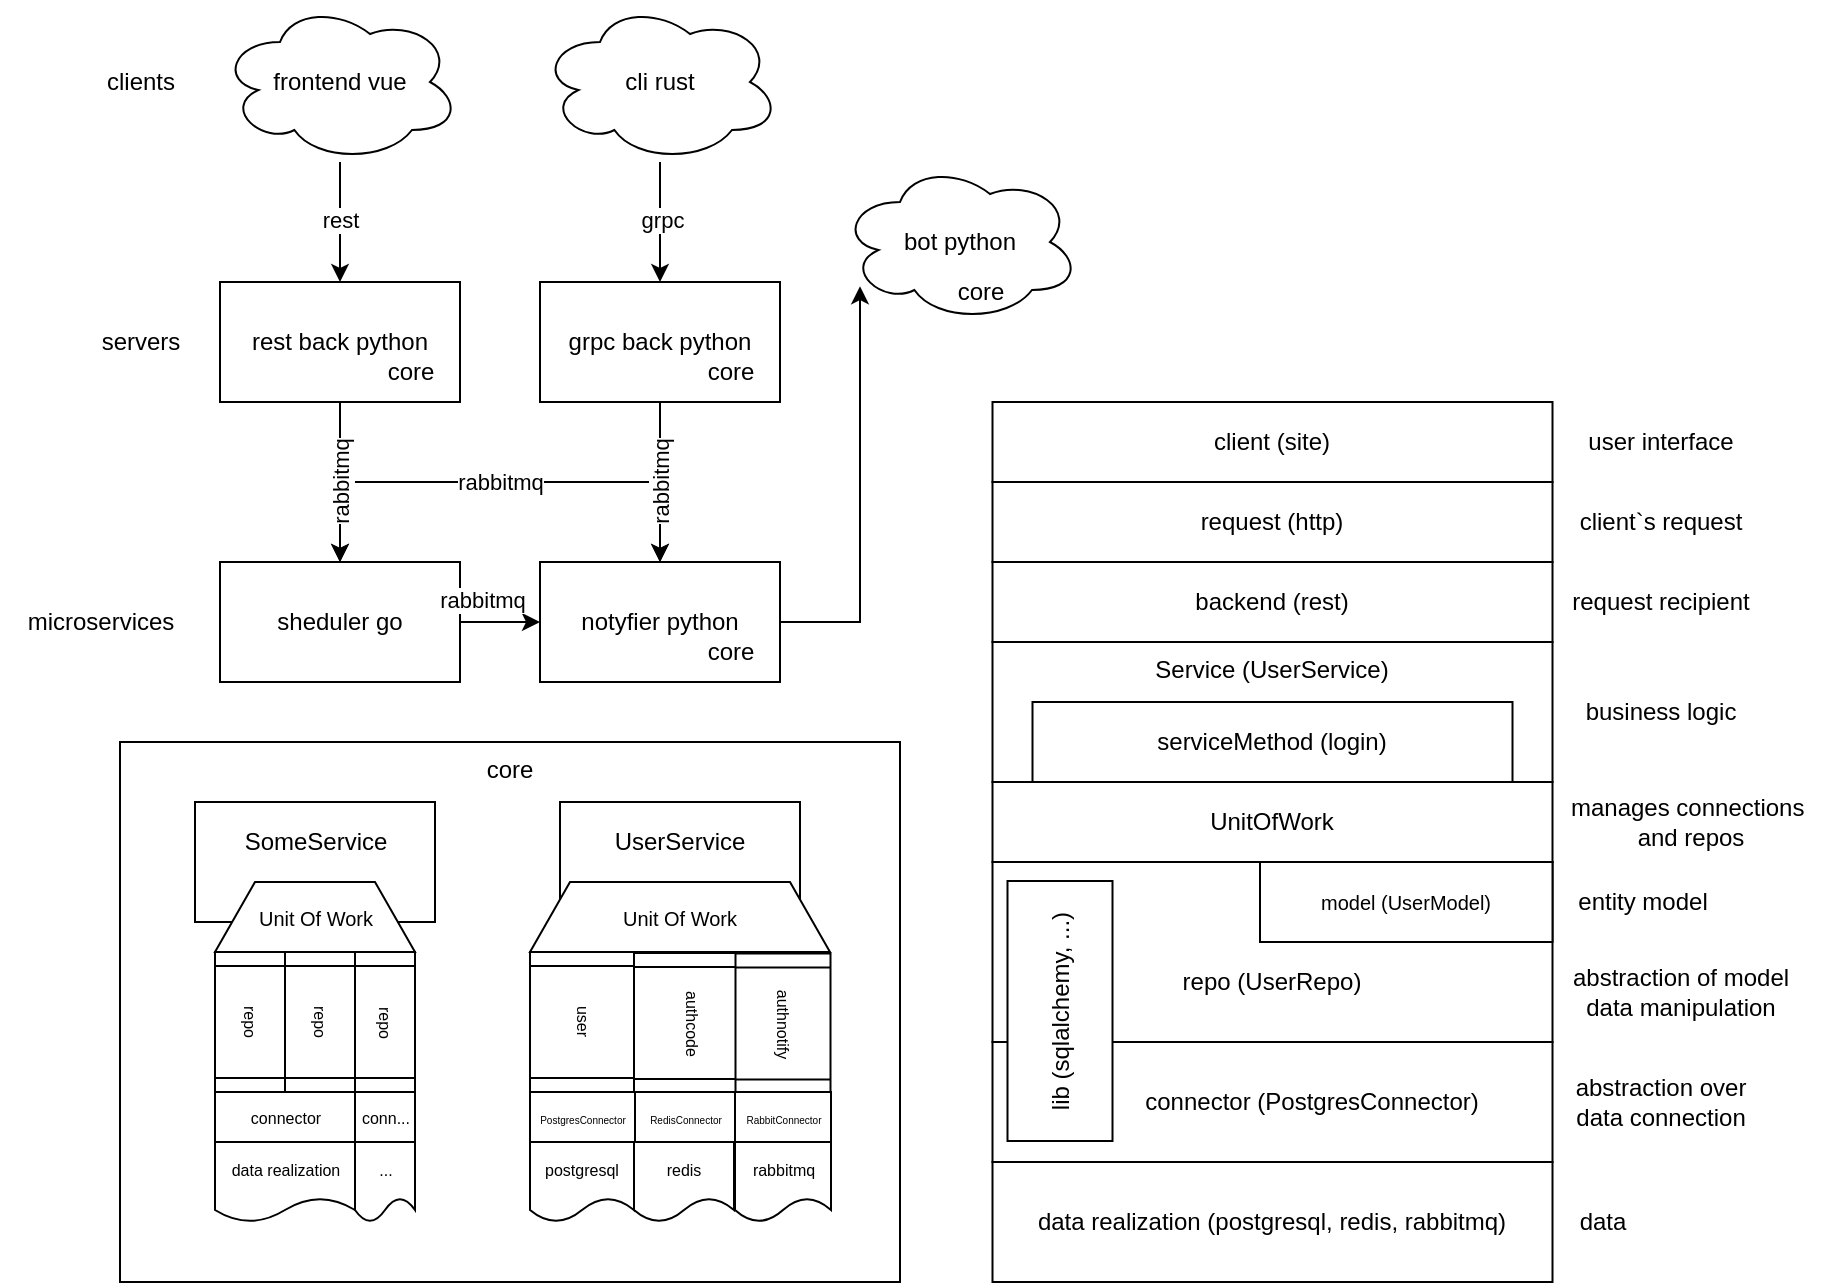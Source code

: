 <mxfile version="24.6.4" type="device">
  <diagram name="Страница — 1" id="3G-ick24V7VgKXnYvdTY">
    <mxGraphModel dx="1642" dy="986" grid="1" gridSize="10" guides="1" tooltips="1" connect="1" arrows="1" fold="1" page="1" pageScale="1" pageWidth="827" pageHeight="1169" math="0" shadow="0">
      <root>
        <mxCell id="0" />
        <mxCell id="1" parent="0" />
        <mxCell id="i4DZE0jsaXp2JOjDbHN6-8" style="edgeStyle=orthogonalEdgeStyle;rounded=0;orthogonalLoop=1;jettySize=auto;html=1;" parent="1" source="i4DZE0jsaXp2JOjDbHN6-1" target="i4DZE0jsaXp2JOjDbHN6-6" edge="1">
          <mxGeometry relative="1" as="geometry" />
        </mxCell>
        <mxCell id="i4DZE0jsaXp2JOjDbHN6-9" value="rest" style="edgeLabel;html=1;align=center;verticalAlign=middle;resizable=0;points=[];" parent="i4DZE0jsaXp2JOjDbHN6-8" vertex="1" connectable="0">
          <mxGeometry x="-0.033" relative="1" as="geometry">
            <mxPoint as="offset" />
          </mxGeometry>
        </mxCell>
        <mxCell id="i4DZE0jsaXp2JOjDbHN6-1" value="frontend vue" style="ellipse;shape=cloud;whiteSpace=wrap;html=1;" parent="1" vertex="1">
          <mxGeometry x="170" y="240" width="120" height="80" as="geometry" />
        </mxCell>
        <mxCell id="i4DZE0jsaXp2JOjDbHN6-10" style="edgeStyle=orthogonalEdgeStyle;rounded=0;orthogonalLoop=1;jettySize=auto;html=1;" parent="1" source="i4DZE0jsaXp2JOjDbHN6-3" target="i4DZE0jsaXp2JOjDbHN6-7" edge="1">
          <mxGeometry relative="1" as="geometry" />
        </mxCell>
        <mxCell id="i4DZE0jsaXp2JOjDbHN6-11" value="grpc" style="edgeLabel;html=1;align=center;verticalAlign=middle;resizable=0;points=[];" parent="i4DZE0jsaXp2JOjDbHN6-10" vertex="1" connectable="0">
          <mxGeometry x="-0.033" y="1" relative="1" as="geometry">
            <mxPoint as="offset" />
          </mxGeometry>
        </mxCell>
        <mxCell id="i4DZE0jsaXp2JOjDbHN6-3" value="cli rust" style="ellipse;shape=cloud;whiteSpace=wrap;html=1;" parent="1" vertex="1">
          <mxGeometry x="330" y="240" width="120" height="80" as="geometry" />
        </mxCell>
        <mxCell id="i4DZE0jsaXp2JOjDbHN6-4" value="bot python" style="ellipse;shape=cloud;whiteSpace=wrap;html=1;" parent="1" vertex="1">
          <mxGeometry x="480" y="320" width="120" height="80" as="geometry" />
        </mxCell>
        <mxCell id="1xobN1D2nv92VW4AulpK-7" style="edgeStyle=orthogonalEdgeStyle;rounded=0;orthogonalLoop=1;jettySize=auto;html=1;" edge="1" parent="1" source="i4DZE0jsaXp2JOjDbHN6-6" target="1xobN1D2nv92VW4AulpK-2">
          <mxGeometry relative="1" as="geometry" />
        </mxCell>
        <mxCell id="1xobN1D2nv92VW4AulpK-8" style="edgeStyle=orthogonalEdgeStyle;rounded=0;orthogonalLoop=1;jettySize=auto;html=1;" edge="1" parent="1" source="i4DZE0jsaXp2JOjDbHN6-6" target="1xobN1D2nv92VW4AulpK-1">
          <mxGeometry relative="1" as="geometry">
            <Array as="points">
              <mxPoint x="230" y="480" />
              <mxPoint x="390" y="480" />
            </Array>
          </mxGeometry>
        </mxCell>
        <mxCell id="i4DZE0jsaXp2JOjDbHN6-6" value="rest back python" style="whiteSpace=wrap;html=1;" parent="1" vertex="1">
          <mxGeometry x="170" y="380" width="120" height="60" as="geometry" />
        </mxCell>
        <mxCell id="1xobN1D2nv92VW4AulpK-9" style="edgeStyle=orthogonalEdgeStyle;rounded=0;orthogonalLoop=1;jettySize=auto;html=1;" edge="1" parent="1" source="i4DZE0jsaXp2JOjDbHN6-7" target="1xobN1D2nv92VW4AulpK-1">
          <mxGeometry relative="1" as="geometry" />
        </mxCell>
        <mxCell id="1xobN1D2nv92VW4AulpK-10" style="edgeStyle=orthogonalEdgeStyle;rounded=0;orthogonalLoop=1;jettySize=auto;html=1;" edge="1" parent="1" source="i4DZE0jsaXp2JOjDbHN6-7" target="1xobN1D2nv92VW4AulpK-2">
          <mxGeometry relative="1" as="geometry">
            <Array as="points">
              <mxPoint x="390" y="480" />
              <mxPoint x="230" y="480" />
            </Array>
          </mxGeometry>
        </mxCell>
        <mxCell id="1xobN1D2nv92VW4AulpK-14" value="rabbitmq" style="edgeLabel;html=1;align=center;verticalAlign=middle;resizable=0;points=[];" vertex="1" connectable="0" parent="1xobN1D2nv92VW4AulpK-10">
          <mxGeometry x="0.006" relative="1" as="geometry">
            <mxPoint as="offset" />
          </mxGeometry>
        </mxCell>
        <mxCell id="i4DZE0jsaXp2JOjDbHN6-7" value="grpc back python" style="whiteSpace=wrap;html=1;" parent="1" vertex="1">
          <mxGeometry x="330" y="380" width="120" height="60" as="geometry" />
        </mxCell>
        <mxCell id="i4DZE0jsaXp2JOjDbHN6-12" value="core" style="whiteSpace=wrap;html=1;labelPosition=center;verticalLabelPosition=middle;align=center;verticalAlign=top;" parent="1" vertex="1">
          <mxGeometry x="120" y="610" width="390" height="270" as="geometry" />
        </mxCell>
        <mxCell id="i4DZE0jsaXp2JOjDbHN6-13" value="clients" style="text;html=1;align=center;verticalAlign=middle;resizable=0;points=[];autosize=1;strokeColor=none;fillColor=none;" parent="1" vertex="1">
          <mxGeometry x="100" y="265" width="60" height="30" as="geometry" />
        </mxCell>
        <mxCell id="i4DZE0jsaXp2JOjDbHN6-14" value="servers" style="text;html=1;align=center;verticalAlign=middle;resizable=0;points=[];autosize=1;strokeColor=none;fillColor=none;" parent="1" vertex="1">
          <mxGeometry x="100" y="395" width="60" height="30" as="geometry" />
        </mxCell>
        <mxCell id="1xobN1D2nv92VW4AulpK-23" style="edgeStyle=orthogonalEdgeStyle;rounded=0;orthogonalLoop=1;jettySize=auto;html=1;" edge="1" parent="1" source="1xobN1D2nv92VW4AulpK-1" target="i4DZE0jsaXp2JOjDbHN6-4">
          <mxGeometry relative="1" as="geometry">
            <Array as="points">
              <mxPoint x="490" y="550" />
            </Array>
          </mxGeometry>
        </mxCell>
        <mxCell id="1xobN1D2nv92VW4AulpK-1" value="notyfier python" style="whiteSpace=wrap;html=1;" vertex="1" parent="1">
          <mxGeometry x="330" y="520" width="120" height="60" as="geometry" />
        </mxCell>
        <mxCell id="1xobN1D2nv92VW4AulpK-22" style="edgeStyle=orthogonalEdgeStyle;rounded=0;orthogonalLoop=1;jettySize=auto;html=1;" edge="1" parent="1" source="1xobN1D2nv92VW4AulpK-2" target="1xobN1D2nv92VW4AulpK-1">
          <mxGeometry relative="1" as="geometry" />
        </mxCell>
        <mxCell id="1xobN1D2nv92VW4AulpK-2" value="sheduler go" style="whiteSpace=wrap;html=1;" vertex="1" parent="1">
          <mxGeometry x="170" y="520" width="120" height="60" as="geometry" />
        </mxCell>
        <mxCell id="1xobN1D2nv92VW4AulpK-18" value="rabbitmq" style="edgeLabel;html=1;align=center;verticalAlign=middle;resizable=0;points=[];rotation=-90;" vertex="1" connectable="0" parent="1">
          <mxGeometry x="229.997" y="480" as="geometry" />
        </mxCell>
        <mxCell id="1xobN1D2nv92VW4AulpK-19" value="rabbitmq" style="edgeLabel;html=1;align=center;verticalAlign=middle;resizable=0;points=[];rotation=-90;" vertex="1" connectable="0" parent="1">
          <mxGeometry x="389.997" y="480" as="geometry" />
        </mxCell>
        <mxCell id="1xobN1D2nv92VW4AulpK-20" value="rabbitmq" style="edgeLabel;html=1;align=center;verticalAlign=middle;resizable=0;points=[];" vertex="1" connectable="0" parent="1">
          <mxGeometry x="299.998" y="530" as="geometry">
            <mxPoint x="1" y="9" as="offset" />
          </mxGeometry>
        </mxCell>
        <mxCell id="1xobN1D2nv92VW4AulpK-21" value="microservices" style="text;html=1;align=center;verticalAlign=middle;resizable=0;points=[];autosize=1;strokeColor=none;fillColor=none;" vertex="1" parent="1">
          <mxGeometry x="60" y="535" width="100" height="30" as="geometry" />
        </mxCell>
        <mxCell id="1xobN1D2nv92VW4AulpK-24" value="core" style="text;html=1;align=center;verticalAlign=middle;resizable=0;points=[];autosize=1;strokeColor=none;fillColor=none;" vertex="1" parent="1">
          <mxGeometry x="240" y="410" width="50" height="30" as="geometry" />
        </mxCell>
        <mxCell id="1xobN1D2nv92VW4AulpK-25" value="core" style="text;html=1;align=center;verticalAlign=middle;resizable=0;points=[];autosize=1;strokeColor=none;fillColor=none;" vertex="1" parent="1">
          <mxGeometry x="400" y="410" width="50" height="30" as="geometry" />
        </mxCell>
        <mxCell id="1xobN1D2nv92VW4AulpK-26" value="core" style="text;html=1;align=center;verticalAlign=middle;resizable=0;points=[];autosize=1;strokeColor=none;fillColor=none;" vertex="1" parent="1">
          <mxGeometry x="400" y="550" width="50" height="30" as="geometry" />
        </mxCell>
        <mxCell id="1xobN1D2nv92VW4AulpK-27" value="core" style="text;html=1;align=center;verticalAlign=middle;resizable=0;points=[];autosize=1;strokeColor=none;fillColor=none;" vertex="1" parent="1">
          <mxGeometry x="525" y="370" width="50" height="30" as="geometry" />
        </mxCell>
        <mxCell id="1xobN1D2nv92VW4AulpK-28" value="SomeService" style="whiteSpace=wrap;html=1;spacingLeft=0;spacingBottom=20;" vertex="1" parent="1">
          <mxGeometry x="157.5" y="640" width="120" height="60" as="geometry" />
        </mxCell>
        <mxCell id="1xobN1D2nv92VW4AulpK-29" value="Unit Of Work" style="shape=trapezoid;perimeter=trapezoidPerimeter;whiteSpace=wrap;html=1;fixedSize=1;fontSize=10;" vertex="1" parent="1">
          <mxGeometry x="167.5" y="680" width="100" height="35" as="geometry" />
        </mxCell>
        <mxCell id="1xobN1D2nv92VW4AulpK-30" value="repo" style="shape=process;whiteSpace=wrap;html=1;backgroundOutline=1;rotation=90;fontSize=8;" vertex="1" parent="1">
          <mxGeometry x="150" y="732.5" width="70" height="35" as="geometry" />
        </mxCell>
        <mxCell id="1xobN1D2nv92VW4AulpK-31" value="repo" style="shape=process;whiteSpace=wrap;html=1;backgroundOutline=1;rotation=90;fontSize=8;" vertex="1" parent="1">
          <mxGeometry x="185" y="732.5" width="70" height="35" as="geometry" />
        </mxCell>
        <mxCell id="1xobN1D2nv92VW4AulpK-32" value="repo" style="shape=process;whiteSpace=wrap;html=1;backgroundOutline=1;rotation=90;fontSize=8;" vertex="1" parent="1">
          <mxGeometry x="217.5" y="735" width="70" height="30" as="geometry" />
        </mxCell>
        <mxCell id="1xobN1D2nv92VW4AulpK-36" value="connector" style="rounded=0;whiteSpace=wrap;html=1;fontSize=8;" vertex="1" parent="1">
          <mxGeometry x="167.5" y="785" width="70" height="25" as="geometry" />
        </mxCell>
        <mxCell id="1xobN1D2nv92VW4AulpK-37" value="conn..." style="rounded=0;whiteSpace=wrap;html=1;fontSize=8;" vertex="1" parent="1">
          <mxGeometry x="237.5" y="785" width="30" height="25" as="geometry" />
        </mxCell>
        <mxCell id="1xobN1D2nv92VW4AulpK-38" value="data realization" style="shape=document;whiteSpace=wrap;html=1;boundedLbl=1;fontSize=8;" vertex="1" parent="1">
          <mxGeometry x="167.5" y="810" width="70" height="40" as="geometry" />
        </mxCell>
        <mxCell id="1xobN1D2nv92VW4AulpK-39" value="..." style="shape=document;whiteSpace=wrap;html=1;boundedLbl=1;fontSize=8;" vertex="1" parent="1">
          <mxGeometry x="237.5" y="810" width="30" height="40" as="geometry" />
        </mxCell>
        <mxCell id="1xobN1D2nv92VW4AulpK-40" value="UserService" style="whiteSpace=wrap;html=1;spacingLeft=0;spacingBottom=20;" vertex="1" parent="1">
          <mxGeometry x="340" y="640" width="120" height="60" as="geometry" />
        </mxCell>
        <mxCell id="1xobN1D2nv92VW4AulpK-41" value="Unit Of Work" style="shape=trapezoid;perimeter=trapezoidPerimeter;whiteSpace=wrap;html=1;fixedSize=1;fontSize=10;" vertex="1" parent="1">
          <mxGeometry x="325" y="680" width="150" height="35" as="geometry" />
        </mxCell>
        <mxCell id="1xobN1D2nv92VW4AulpK-42" value="user" style="shape=process;whiteSpace=wrap;html=1;backgroundOutline=1;rotation=90;fontSize=8;" vertex="1" parent="1">
          <mxGeometry x="316.25" y="723.76" width="70" height="52.49" as="geometry" />
        </mxCell>
        <mxCell id="1xobN1D2nv92VW4AulpK-43" value="authcode" style="shape=process;whiteSpace=wrap;html=1;backgroundOutline=1;rotation=90;fontSize=8;" vertex="1" parent="1">
          <mxGeometry x="371.5" y="721" width="70" height="59" as="geometry" />
        </mxCell>
        <mxCell id="1xobN1D2nv92VW4AulpK-44" value="authnotify" style="shape=process;whiteSpace=wrap;html=1;backgroundOutline=1;rotation=90;fontSize=8;" vertex="1" parent="1">
          <mxGeometry x="416.5" y="727" width="70" height="47.5" as="geometry" />
        </mxCell>
        <mxCell id="1xobN1D2nv92VW4AulpK-45" value="PostgresConnector" style="rounded=0;whiteSpace=wrap;html=1;fontSize=5;" vertex="1" parent="1">
          <mxGeometry x="325" y="785" width="52.5" height="25" as="geometry" />
        </mxCell>
        <mxCell id="1xobN1D2nv92VW4AulpK-46" value="RedisConnector" style="rounded=0;whiteSpace=wrap;html=1;fontSize=5;verticalAlign=middle;" vertex="1" parent="1">
          <mxGeometry x="377.5" y="785" width="50" height="25" as="geometry" />
        </mxCell>
        <mxCell id="1xobN1D2nv92VW4AulpK-47" value="postgresql" style="shape=document;whiteSpace=wrap;html=1;boundedLbl=1;fontSize=8;" vertex="1" parent="1">
          <mxGeometry x="325" y="810" width="52" height="40" as="geometry" />
        </mxCell>
        <mxCell id="1xobN1D2nv92VW4AulpK-49" value="RabbitConnector" style="rounded=0;whiteSpace=wrap;html=1;fontSize=5;" vertex="1" parent="1">
          <mxGeometry x="427.5" y="785" width="48" height="25" as="geometry" />
        </mxCell>
        <mxCell id="1xobN1D2nv92VW4AulpK-51" value="redis" style="shape=document;whiteSpace=wrap;html=1;boundedLbl=1;fontSize=8;" vertex="1" parent="1">
          <mxGeometry x="377" y="810" width="50" height="40" as="geometry" />
        </mxCell>
        <mxCell id="1xobN1D2nv92VW4AulpK-52" value="rabbitmq" style="shape=document;whiteSpace=wrap;html=1;boundedLbl=1;fontSize=8;" vertex="1" parent="1">
          <mxGeometry x="427.5" y="810" width="48" height="40" as="geometry" />
        </mxCell>
        <mxCell id="1xobN1D2nv92VW4AulpK-53" value="data realization (postgresql, redis, rabbitmq)" style="rounded=0;whiteSpace=wrap;html=1;" vertex="1" parent="1">
          <mxGeometry x="556.25" y="820" width="280" height="60" as="geometry" />
        </mxCell>
        <mxCell id="1xobN1D2nv92VW4AulpK-54" value="&amp;nbsp; &amp;nbsp; &amp;nbsp; &amp;nbsp; &amp;nbsp; &amp;nbsp; connector (&lt;font style=&quot;font-size: 12px;&quot;&gt;PostgresConnector&lt;/font&gt;)" style="rounded=0;whiteSpace=wrap;html=1;" vertex="1" parent="1">
          <mxGeometry x="556.25" y="760" width="280" height="60" as="geometry" />
        </mxCell>
        <mxCell id="1xobN1D2nv92VW4AulpK-55" value="&lt;div&gt;&lt;br&gt;&lt;/div&gt;&lt;div&gt;&lt;br&gt;&lt;/div&gt;repo (&lt;font style=&quot;font-size: 12px;&quot;&gt;UserRepo&lt;/font&gt;)" style="rounded=0;whiteSpace=wrap;html=1;" vertex="1" parent="1">
          <mxGeometry x="556.25" y="670" width="280" height="90" as="geometry" />
        </mxCell>
        <mxCell id="1xobN1D2nv92VW4AulpK-56" value="lib (sqlalchemy, ...)" style="whiteSpace=wrap;html=1;rotation=270;" vertex="1" parent="1">
          <mxGeometry x="525" y="718.25" width="130" height="52.5" as="geometry" />
        </mxCell>
        <mxCell id="1xobN1D2nv92VW4AulpK-57" value="model (UserModel)" style="rounded=0;whiteSpace=wrap;html=1;rotation=0;fontSize=10;" vertex="1" parent="1">
          <mxGeometry x="690" y="670" width="146.25" height="40" as="geometry" />
        </mxCell>
        <mxCell id="1xobN1D2nv92VW4AulpK-58" value="UnitOfWork" style="whiteSpace=wrap;html=1;" vertex="1" parent="1">
          <mxGeometry x="556.25" y="630" width="280" height="40" as="geometry" />
        </mxCell>
        <mxCell id="1xobN1D2nv92VW4AulpK-59" value="Service (UserService)" style="whiteSpace=wrap;html=1;verticalAlign=top;" vertex="1" parent="1">
          <mxGeometry x="556.25" y="560" width="280" height="70" as="geometry" />
        </mxCell>
        <mxCell id="1xobN1D2nv92VW4AulpK-60" value="serviceMethod (login)" style="whiteSpace=wrap;html=1;" vertex="1" parent="1">
          <mxGeometry x="576.25" y="590" width="240" height="40" as="geometry" />
        </mxCell>
        <mxCell id="1xobN1D2nv92VW4AulpK-61" value="request (http)" style="whiteSpace=wrap;html=1;" vertex="1" parent="1">
          <mxGeometry x="556.25" y="480" width="280" height="40" as="geometry" />
        </mxCell>
        <mxCell id="1xobN1D2nv92VW4AulpK-62" value="backend (rest)" style="whiteSpace=wrap;html=1;" vertex="1" parent="1">
          <mxGeometry x="556.25" y="520" width="280" height="40" as="geometry" />
        </mxCell>
        <mxCell id="1xobN1D2nv92VW4AulpK-63" value="client (site)" style="whiteSpace=wrap;html=1;" vertex="1" parent="1">
          <mxGeometry x="556.25" y="440" width="280" height="40" as="geometry" />
        </mxCell>
        <mxCell id="1xobN1D2nv92VW4AulpK-64" value="user interface" style="text;html=1;align=center;verticalAlign=middle;resizable=0;points=[];autosize=1;strokeColor=none;fillColor=none;" vertex="1" parent="1">
          <mxGeometry x="840" y="445" width="100" height="30" as="geometry" />
        </mxCell>
        <mxCell id="1xobN1D2nv92VW4AulpK-65" value="client`s request" style="text;html=1;align=center;verticalAlign=middle;resizable=0;points=[];autosize=1;strokeColor=none;fillColor=none;" vertex="1" parent="1">
          <mxGeometry x="840" y="485" width="100" height="30" as="geometry" />
        </mxCell>
        <mxCell id="1xobN1D2nv92VW4AulpK-66" value="request recipient" style="text;html=1;align=center;verticalAlign=middle;resizable=0;points=[];autosize=1;strokeColor=none;fillColor=none;" vertex="1" parent="1">
          <mxGeometry x="835" y="525" width="110" height="30" as="geometry" />
        </mxCell>
        <mxCell id="1xobN1D2nv92VW4AulpK-67" value="business logic" style="text;html=1;align=center;verticalAlign=middle;resizable=0;points=[];autosize=1;strokeColor=none;fillColor=none;" vertex="1" parent="1">
          <mxGeometry x="840" y="580" width="100" height="30" as="geometry" />
        </mxCell>
        <mxCell id="1xobN1D2nv92VW4AulpK-68" value="manages connections&amp;nbsp;&lt;div&gt;and repos&lt;/div&gt;" style="text;html=1;align=center;verticalAlign=middle;resizable=0;points=[];autosize=1;strokeColor=none;fillColor=none;" vertex="1" parent="1">
          <mxGeometry x="835" y="630" width="140" height="40" as="geometry" />
        </mxCell>
        <mxCell id="1xobN1D2nv92VW4AulpK-69" value="entity model" style="text;html=1;align=center;verticalAlign=middle;resizable=0;points=[];autosize=1;strokeColor=none;fillColor=none;" vertex="1" parent="1">
          <mxGeometry x="836.25" y="675" width="90" height="30" as="geometry" />
        </mxCell>
        <mxCell id="1xobN1D2nv92VW4AulpK-70" value="abstraction of model&lt;div&gt;data manipulation&lt;/div&gt;" style="text;html=1;align=center;verticalAlign=middle;resizable=0;points=[];autosize=1;strokeColor=none;fillColor=none;" vertex="1" parent="1">
          <mxGeometry x="835" y="715.25" width="130" height="40" as="geometry" />
        </mxCell>
        <mxCell id="1xobN1D2nv92VW4AulpK-71" value="data" style="text;html=1;align=center;verticalAlign=middle;resizable=0;points=[];autosize=1;strokeColor=none;fillColor=none;" vertex="1" parent="1">
          <mxGeometry x="836.25" y="835" width="50" height="30" as="geometry" />
        </mxCell>
        <mxCell id="1xobN1D2nv92VW4AulpK-72" value="abstraction over&lt;div&gt;data connection&lt;/div&gt;" style="text;html=1;align=center;verticalAlign=middle;resizable=0;points=[];autosize=1;strokeColor=none;fillColor=none;" vertex="1" parent="1">
          <mxGeometry x="835" y="770" width="110" height="40" as="geometry" />
        </mxCell>
      </root>
    </mxGraphModel>
  </diagram>
</mxfile>
